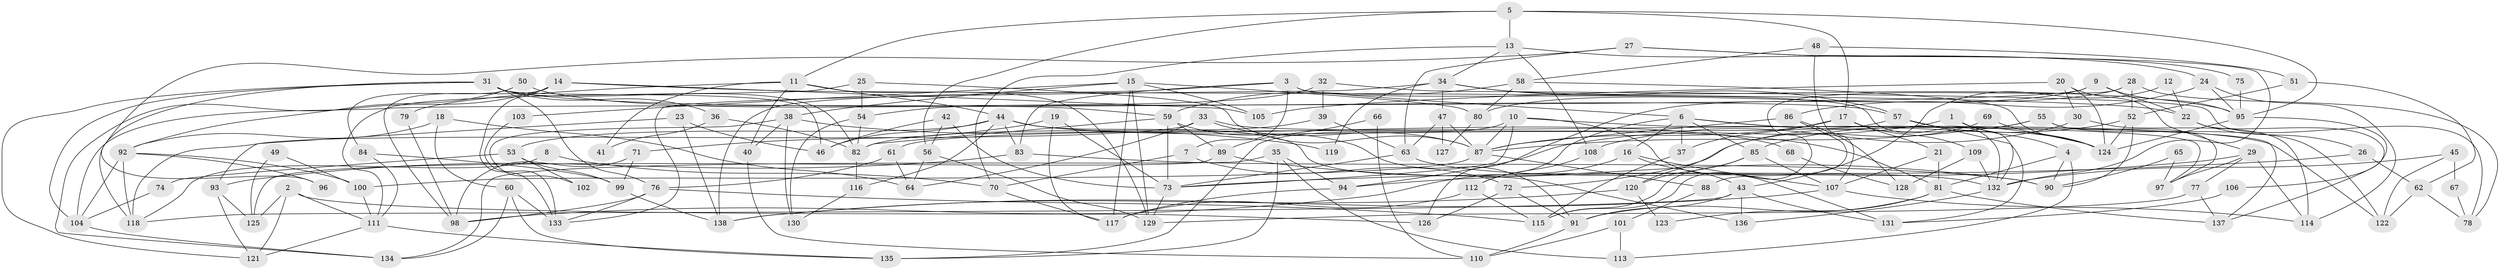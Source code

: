 // Generated by graph-tools (version 1.1) at 2025/50/03/09/25 03:50:12]
// undirected, 138 vertices, 276 edges
graph export_dot {
graph [start="1"]
  node [color=gray90,style=filled];
  1;
  2;
  3;
  4;
  5;
  6;
  7;
  8;
  9;
  10;
  11;
  12;
  13;
  14;
  15;
  16;
  17;
  18;
  19;
  20;
  21;
  22;
  23;
  24;
  25;
  26;
  27;
  28;
  29;
  30;
  31;
  32;
  33;
  34;
  35;
  36;
  37;
  38;
  39;
  40;
  41;
  42;
  43;
  44;
  45;
  46;
  47;
  48;
  49;
  50;
  51;
  52;
  53;
  54;
  55;
  56;
  57;
  58;
  59;
  60;
  61;
  62;
  63;
  64;
  65;
  66;
  67;
  68;
  69;
  70;
  71;
  72;
  73;
  74;
  75;
  76;
  77;
  78;
  79;
  80;
  81;
  82;
  83;
  84;
  85;
  86;
  87;
  88;
  89;
  90;
  91;
  92;
  93;
  94;
  95;
  96;
  97;
  98;
  99;
  100;
  101;
  102;
  103;
  104;
  105;
  106;
  107;
  108;
  109;
  110;
  111;
  112;
  113;
  114;
  115;
  116;
  117;
  118;
  119;
  120;
  121;
  122;
  123;
  124;
  125;
  126;
  127;
  128;
  129;
  130;
  131;
  132;
  133;
  134;
  135;
  136;
  137;
  138;
  1 -- 132;
  1 -- 4;
  1 -- 94;
  2 -- 111;
  2 -- 121;
  2 -- 125;
  2 -- 126;
  3 -- 6;
  3 -- 138;
  3 -- 7;
  3 -- 83;
  3 -- 132;
  4 -- 81;
  4 -- 90;
  4 -- 113;
  5 -- 13;
  5 -- 17;
  5 -- 11;
  5 -- 56;
  5 -- 95;
  6 -- 137;
  6 -- 112;
  6 -- 16;
  6 -- 37;
  6 -- 85;
  6 -- 124;
  7 -- 72;
  7 -- 70;
  8 -- 70;
  8 -- 118;
  9 -- 80;
  9 -- 95;
  9 -- 22;
  9 -- 104;
  10 -- 87;
  10 -- 73;
  10 -- 97;
  10 -- 131;
  10 -- 135;
  11 -- 44;
  11 -- 40;
  11 -- 41;
  11 -- 79;
  11 -- 129;
  12 -- 43;
  12 -- 22;
  13 -- 34;
  13 -- 70;
  13 -- 24;
  13 -- 108;
  14 -- 22;
  14 -- 133;
  14 -- 98;
  14 -- 105;
  14 -- 134;
  15 -- 117;
  15 -- 38;
  15 -- 80;
  15 -- 103;
  15 -- 105;
  15 -- 129;
  16 -- 107;
  16 -- 43;
  16 -- 98;
  17 -- 37;
  17 -- 87;
  17 -- 21;
  17 -- 109;
  18 -- 92;
  18 -- 64;
  18 -- 60;
  19 -- 117;
  19 -- 73;
  19 -- 71;
  20 -- 124;
  20 -- 105;
  20 -- 29;
  20 -- 30;
  21 -- 81;
  21 -- 107;
  22 -- 26;
  22 -- 137;
  23 -- 93;
  23 -- 46;
  23 -- 138;
  24 -- 95;
  24 -- 86;
  24 -- 114;
  25 -- 87;
  25 -- 54;
  25 -- 111;
  26 -- 62;
  26 -- 73;
  27 -- 63;
  27 -- 132;
  27 -- 75;
  27 -- 96;
  28 -- 115;
  28 -- 52;
  28 -- 78;
  28 -- 126;
  29 -- 114;
  29 -- 77;
  29 -- 94;
  29 -- 97;
  30 -- 114;
  30 -- 108;
  31 -- 76;
  31 -- 104;
  31 -- 36;
  31 -- 46;
  31 -- 57;
  31 -- 82;
  31 -- 118;
  31 -- 121;
  32 -- 78;
  32 -- 39;
  32 -- 54;
  33 -- 118;
  33 -- 64;
  33 -- 87;
  33 -- 122;
  34 -- 95;
  34 -- 57;
  34 -- 47;
  34 -- 119;
  34 -- 133;
  35 -- 134;
  35 -- 94;
  35 -- 113;
  35 -- 135;
  36 -- 82;
  36 -- 41;
  37 -- 115;
  38 -- 40;
  38 -- 130;
  38 -- 102;
  38 -- 119;
  39 -- 82;
  39 -- 63;
  40 -- 110;
  42 -- 56;
  42 -- 46;
  42 -- 73;
  43 -- 118;
  43 -- 91;
  43 -- 131;
  43 -- 136;
  44 -- 136;
  44 -- 81;
  44 -- 46;
  44 -- 53;
  44 -- 68;
  44 -- 83;
  44 -- 116;
  45 -- 132;
  45 -- 122;
  45 -- 67;
  47 -- 87;
  47 -- 63;
  47 -- 127;
  48 -- 107;
  48 -- 58;
  48 -- 51;
  49 -- 100;
  49 -- 125;
  50 -- 84;
  50 -- 59;
  50 -- 92;
  51 -- 52;
  51 -- 62;
  52 -- 124;
  52 -- 90;
  52 -- 85;
  53 -- 99;
  53 -- 74;
  53 -- 102;
  54 -- 82;
  54 -- 130;
  55 -- 87;
  55 -- 97;
  55 -- 72;
  55 -- 122;
  56 -- 129;
  56 -- 64;
  57 -- 131;
  57 -- 61;
  57 -- 124;
  58 -- 59;
  58 -- 124;
  58 -- 80;
  59 -- 73;
  59 -- 91;
  59 -- 82;
  59 -- 89;
  60 -- 135;
  60 -- 133;
  60 -- 134;
  61 -- 76;
  61 -- 64;
  62 -- 122;
  62 -- 78;
  63 -- 73;
  63 -- 132;
  65 -- 97;
  65 -- 90;
  66 -- 89;
  66 -- 110;
  67 -- 78;
  68 -- 128;
  69 -- 120;
  69 -- 124;
  70 -- 117;
  71 -- 98;
  71 -- 99;
  72 -- 126;
  72 -- 91;
  73 -- 129;
  74 -- 104;
  75 -- 95;
  76 -- 98;
  76 -- 133;
  76 -- 115;
  77 -- 129;
  77 -- 137;
  79 -- 98;
  80 -- 127;
  81 -- 91;
  81 -- 137;
  81 -- 123;
  82 -- 116;
  83 -- 90;
  83 -- 93;
  84 -- 99;
  84 -- 111;
  85 -- 107;
  85 -- 115;
  85 -- 120;
  86 -- 87;
  86 -- 88;
  86 -- 128;
  87 -- 100;
  87 -- 88;
  88 -- 101;
  89 -- 125;
  89 -- 90;
  91 -- 110;
  92 -- 104;
  92 -- 96;
  92 -- 100;
  92 -- 118;
  93 -- 121;
  93 -- 125;
  94 -- 117;
  95 -- 124;
  95 -- 106;
  99 -- 138;
  100 -- 111;
  101 -- 113;
  101 -- 110;
  103 -- 133;
  104 -- 134;
  106 -- 131;
  107 -- 114;
  107 -- 138;
  108 -- 112;
  109 -- 132;
  109 -- 128;
  111 -- 135;
  111 -- 121;
  112 -- 115;
  112 -- 117;
  116 -- 130;
  120 -- 138;
  120 -- 123;
  132 -- 136;
}
